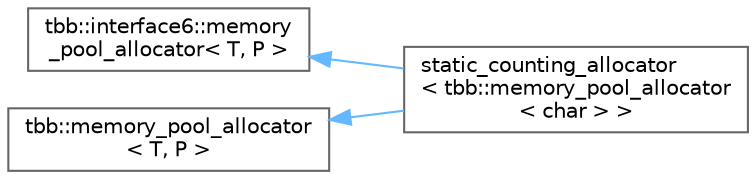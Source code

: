 digraph "类继承关系图"
{
 // LATEX_PDF_SIZE
  bgcolor="transparent";
  edge [fontname=Helvetica,fontsize=10,labelfontname=Helvetica,labelfontsize=10];
  node [fontname=Helvetica,fontsize=10,shape=box,height=0.2,width=0.4];
  rankdir="LR";
  Node0 [id="Node000000",label="tbb::interface6::memory\l_pool_allocator\< T, P \>",height=0.2,width=0.4,color="grey40", fillcolor="white", style="filled",URL="$classtbb_1_1interface6_1_1memory__pool__allocator.html",tooltip="Meets \"allocator\" requirements of ISO C++ Standard, Section 20.1.5"];
  Node0 -> Node1 [id="edge7089_Node000000_Node000001",dir="back",color="steelblue1",style="solid",tooltip=" "];
  Node1 [id="Node000001",label="static_counting_allocator\l\< tbb::memory_pool_allocator\l\< char \> \>",height=0.2,width=0.4,color="grey40", fillcolor="white", style="filled",URL="$classstatic__counting__allocator.html",tooltip=" "];
  Node2 [id="Node000002",label="tbb::memory_pool_allocator\l\< T, P \>",height=0.2,width=0.4,color="grey40", fillcolor="white", style="filled",URL="$classtbb_1_1memory__pool__allocator.html",tooltip="Meets \"allocator\" requirements of ISO C++ Standard, Section 20.1.5"];
  Node2 -> Node1 [id="edge7090_Node000002_Node000001",dir="back",color="steelblue1",style="solid",tooltip=" "];
}
